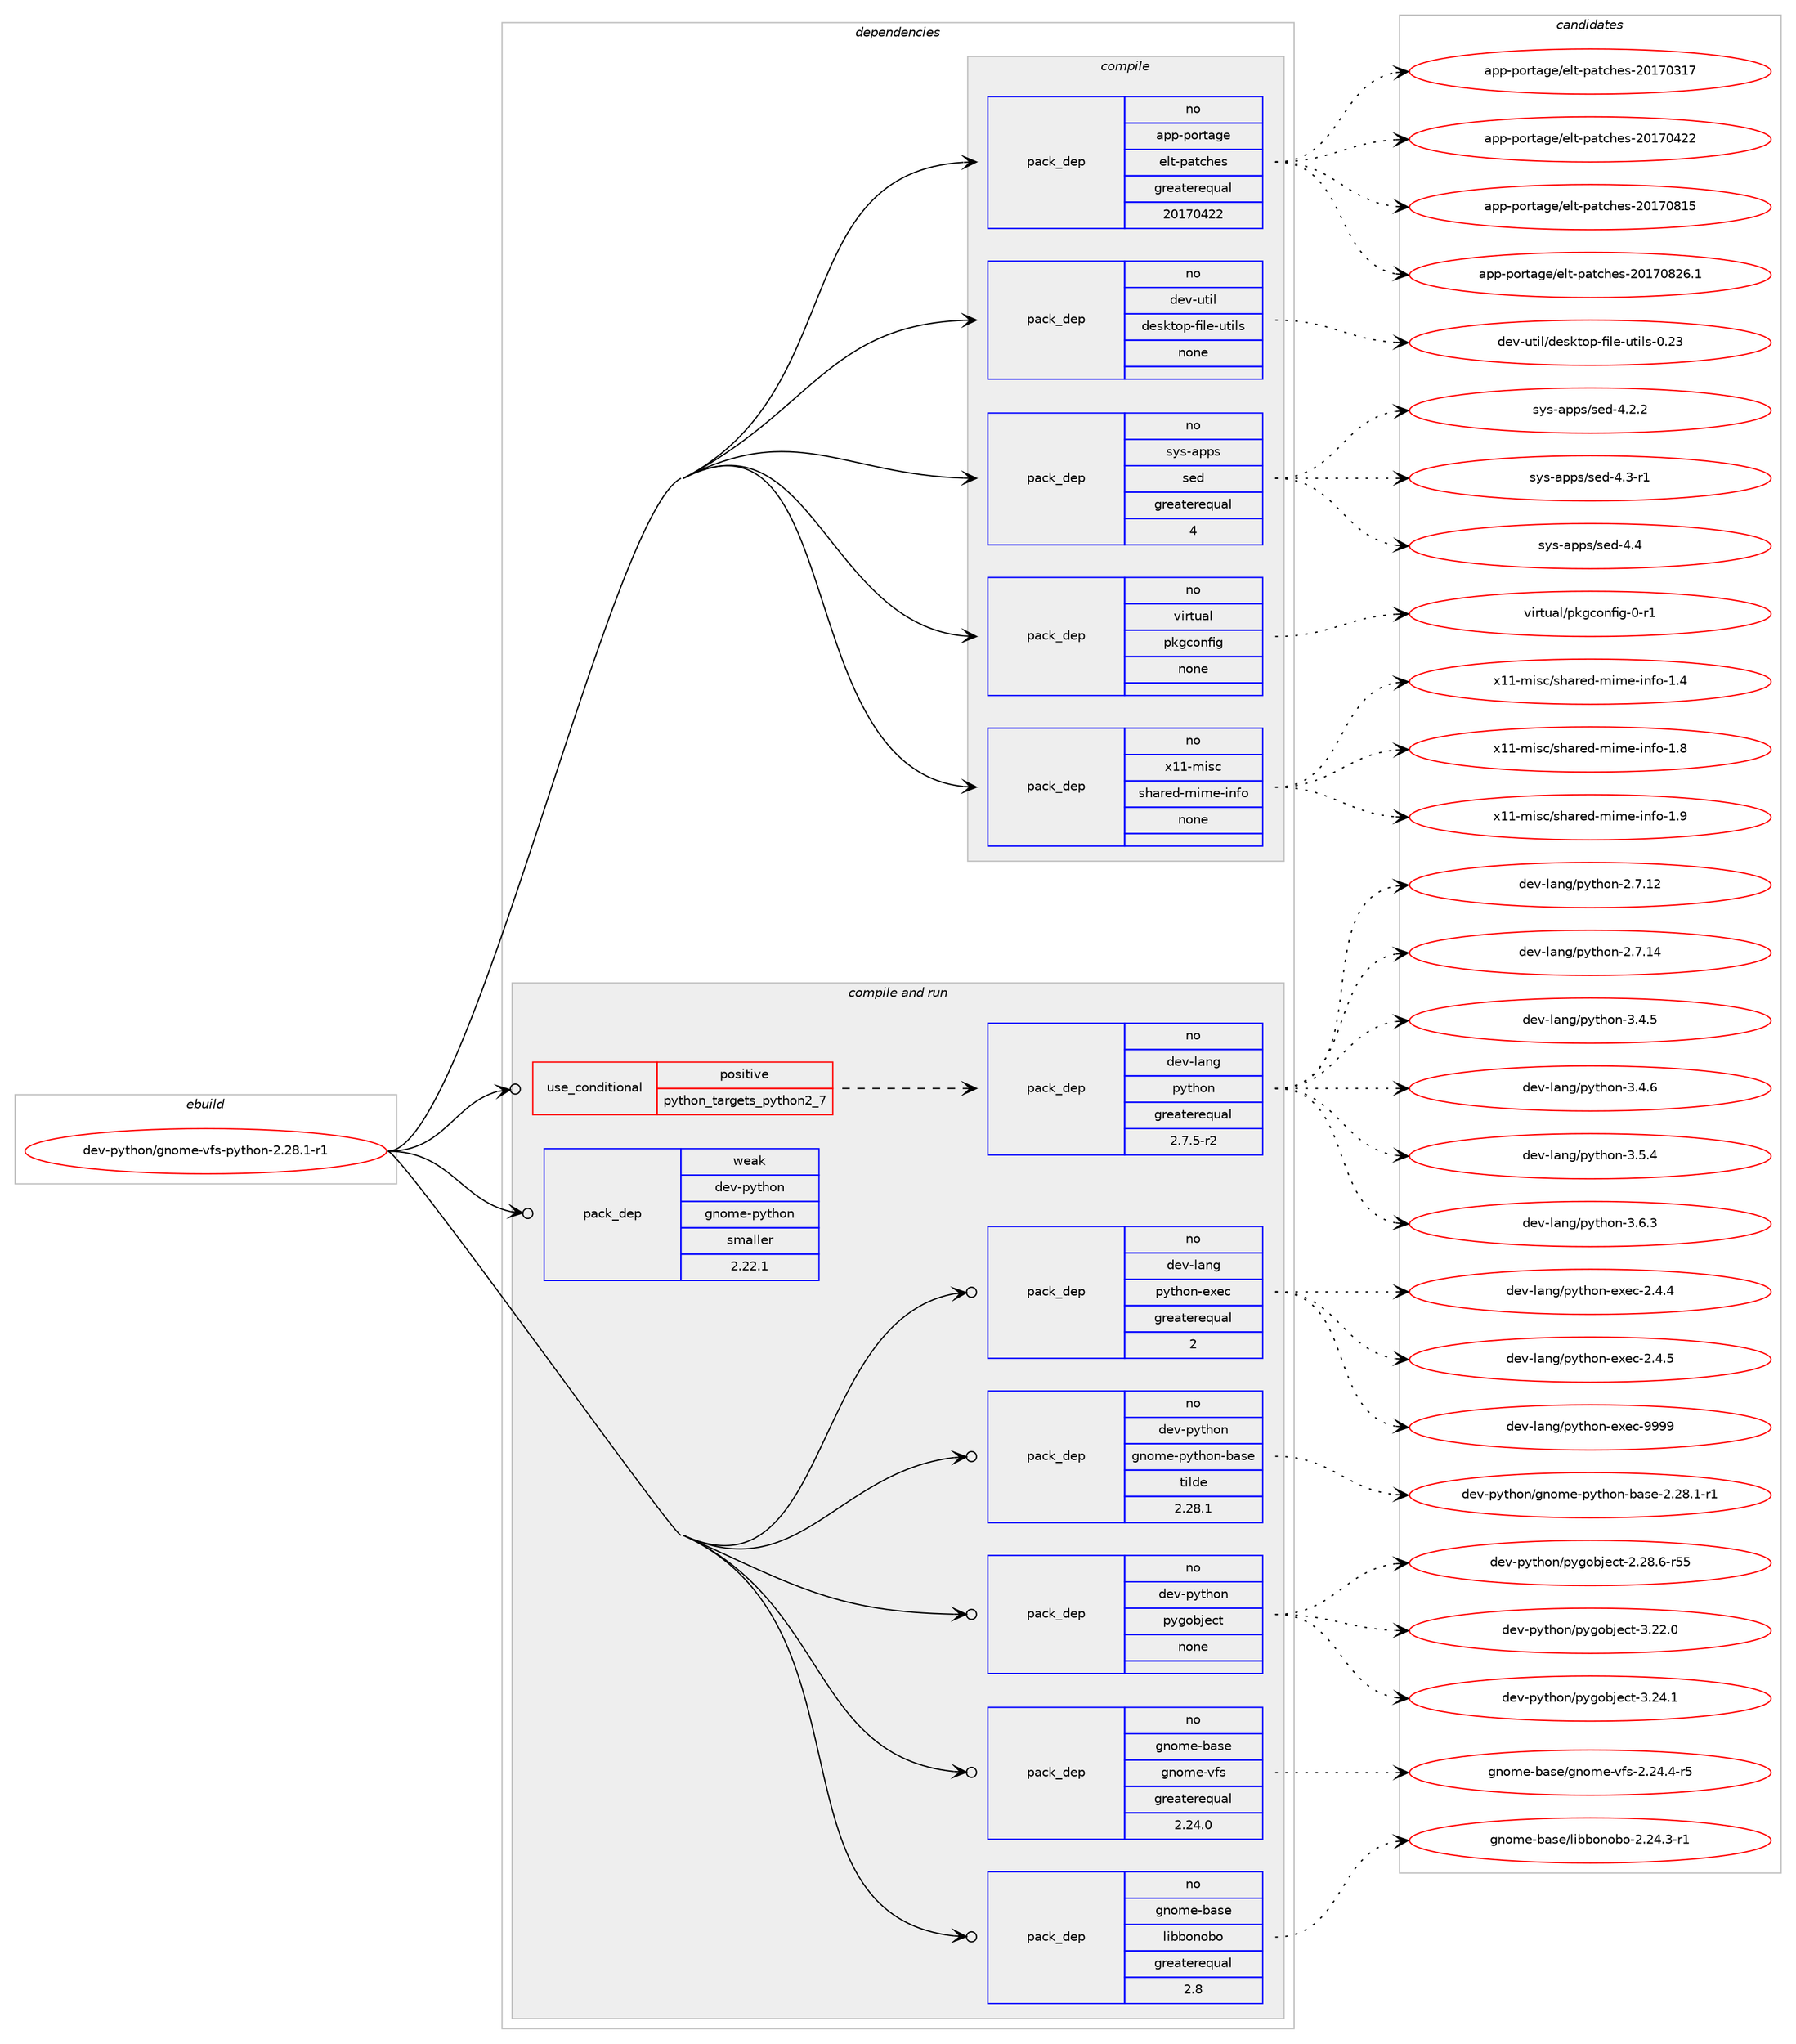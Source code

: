 digraph prolog {

# *************
# Graph options
# *************

newrank=true;
concentrate=true;
compound=true;
graph [rankdir=LR,fontname=Helvetica,fontsize=10,ranksep=1.5];#, ranksep=2.5, nodesep=0.2];
edge  [arrowhead=vee];
node  [fontname=Helvetica,fontsize=10];

# **********
# The ebuild
# **********

subgraph cluster_leftcol {
color=gray;
rank=same;
label=<<i>ebuild</i>>;
id [label="dev-python/gnome-vfs-python-2.28.1-r1", color=red, width=4, href="../dev-python/gnome-vfs-python-2.28.1-r1.svg"];
}

# ****************
# The dependencies
# ****************

subgraph cluster_midcol {
color=gray;
label=<<i>dependencies</i>>;
subgraph cluster_compile {
fillcolor="#eeeeee";
style=filled;
label=<<i>compile</i>>;
subgraph pack122146 {
dependency159365 [label=<<TABLE BORDER="0" CELLBORDER="1" CELLSPACING="0" CELLPADDING="4" WIDTH="220"><TR><TD ROWSPAN="6" CELLPADDING="30">pack_dep</TD></TR><TR><TD WIDTH="110">no</TD></TR><TR><TD>app-portage</TD></TR><TR><TD>elt-patches</TD></TR><TR><TD>greaterequal</TD></TR><TR><TD>20170422</TD></TR></TABLE>>, shape=none, color=blue];
}
id:e -> dependency159365:w [weight=20,style="solid",arrowhead="vee"];
subgraph pack122147 {
dependency159366 [label=<<TABLE BORDER="0" CELLBORDER="1" CELLSPACING="0" CELLPADDING="4" WIDTH="220"><TR><TD ROWSPAN="6" CELLPADDING="30">pack_dep</TD></TR><TR><TD WIDTH="110">no</TD></TR><TR><TD>dev-util</TD></TR><TR><TD>desktop-file-utils</TD></TR><TR><TD>none</TD></TR><TR><TD></TD></TR></TABLE>>, shape=none, color=blue];
}
id:e -> dependency159366:w [weight=20,style="solid",arrowhead="vee"];
subgraph pack122148 {
dependency159367 [label=<<TABLE BORDER="0" CELLBORDER="1" CELLSPACING="0" CELLPADDING="4" WIDTH="220"><TR><TD ROWSPAN="6" CELLPADDING="30">pack_dep</TD></TR><TR><TD WIDTH="110">no</TD></TR><TR><TD>sys-apps</TD></TR><TR><TD>sed</TD></TR><TR><TD>greaterequal</TD></TR><TR><TD>4</TD></TR></TABLE>>, shape=none, color=blue];
}
id:e -> dependency159367:w [weight=20,style="solid",arrowhead="vee"];
subgraph pack122149 {
dependency159368 [label=<<TABLE BORDER="0" CELLBORDER="1" CELLSPACING="0" CELLPADDING="4" WIDTH="220"><TR><TD ROWSPAN="6" CELLPADDING="30">pack_dep</TD></TR><TR><TD WIDTH="110">no</TD></TR><TR><TD>virtual</TD></TR><TR><TD>pkgconfig</TD></TR><TR><TD>none</TD></TR><TR><TD></TD></TR></TABLE>>, shape=none, color=blue];
}
id:e -> dependency159368:w [weight=20,style="solid",arrowhead="vee"];
subgraph pack122150 {
dependency159369 [label=<<TABLE BORDER="0" CELLBORDER="1" CELLSPACING="0" CELLPADDING="4" WIDTH="220"><TR><TD ROWSPAN="6" CELLPADDING="30">pack_dep</TD></TR><TR><TD WIDTH="110">no</TD></TR><TR><TD>x11-misc</TD></TR><TR><TD>shared-mime-info</TD></TR><TR><TD>none</TD></TR><TR><TD></TD></TR></TABLE>>, shape=none, color=blue];
}
id:e -> dependency159369:w [weight=20,style="solid",arrowhead="vee"];
}
subgraph cluster_compileandrun {
fillcolor="#eeeeee";
style=filled;
label=<<i>compile and run</i>>;
subgraph cond33372 {
dependency159370 [label=<<TABLE BORDER="0" CELLBORDER="1" CELLSPACING="0" CELLPADDING="4"><TR><TD ROWSPAN="3" CELLPADDING="10">use_conditional</TD></TR><TR><TD>positive</TD></TR><TR><TD>python_targets_python2_7</TD></TR></TABLE>>, shape=none, color=red];
subgraph pack122151 {
dependency159371 [label=<<TABLE BORDER="0" CELLBORDER="1" CELLSPACING="0" CELLPADDING="4" WIDTH="220"><TR><TD ROWSPAN="6" CELLPADDING="30">pack_dep</TD></TR><TR><TD WIDTH="110">no</TD></TR><TR><TD>dev-lang</TD></TR><TR><TD>python</TD></TR><TR><TD>greaterequal</TD></TR><TR><TD>2.7.5-r2</TD></TR></TABLE>>, shape=none, color=blue];
}
dependency159370:e -> dependency159371:w [weight=20,style="dashed",arrowhead="vee"];
}
id:e -> dependency159370:w [weight=20,style="solid",arrowhead="odotvee"];
subgraph pack122152 {
dependency159372 [label=<<TABLE BORDER="0" CELLBORDER="1" CELLSPACING="0" CELLPADDING="4" WIDTH="220"><TR><TD ROWSPAN="6" CELLPADDING="30">pack_dep</TD></TR><TR><TD WIDTH="110">no</TD></TR><TR><TD>dev-lang</TD></TR><TR><TD>python-exec</TD></TR><TR><TD>greaterequal</TD></TR><TR><TD>2</TD></TR></TABLE>>, shape=none, color=blue];
}
id:e -> dependency159372:w [weight=20,style="solid",arrowhead="odotvee"];
subgraph pack122153 {
dependency159373 [label=<<TABLE BORDER="0" CELLBORDER="1" CELLSPACING="0" CELLPADDING="4" WIDTH="220"><TR><TD ROWSPAN="6" CELLPADDING="30">pack_dep</TD></TR><TR><TD WIDTH="110">no</TD></TR><TR><TD>dev-python</TD></TR><TR><TD>gnome-python-base</TD></TR><TR><TD>tilde</TD></TR><TR><TD>2.28.1</TD></TR></TABLE>>, shape=none, color=blue];
}
id:e -> dependency159373:w [weight=20,style="solid",arrowhead="odotvee"];
subgraph pack122154 {
dependency159374 [label=<<TABLE BORDER="0" CELLBORDER="1" CELLSPACING="0" CELLPADDING="4" WIDTH="220"><TR><TD ROWSPAN="6" CELLPADDING="30">pack_dep</TD></TR><TR><TD WIDTH="110">no</TD></TR><TR><TD>dev-python</TD></TR><TR><TD>pygobject</TD></TR><TR><TD>none</TD></TR><TR><TD></TD></TR></TABLE>>, shape=none, color=blue];
}
id:e -> dependency159374:w [weight=20,style="solid",arrowhead="odotvee"];
subgraph pack122155 {
dependency159375 [label=<<TABLE BORDER="0" CELLBORDER="1" CELLSPACING="0" CELLPADDING="4" WIDTH="220"><TR><TD ROWSPAN="6" CELLPADDING="30">pack_dep</TD></TR><TR><TD WIDTH="110">no</TD></TR><TR><TD>gnome-base</TD></TR><TR><TD>gnome-vfs</TD></TR><TR><TD>greaterequal</TD></TR><TR><TD>2.24.0</TD></TR></TABLE>>, shape=none, color=blue];
}
id:e -> dependency159375:w [weight=20,style="solid",arrowhead="odotvee"];
subgraph pack122156 {
dependency159376 [label=<<TABLE BORDER="0" CELLBORDER="1" CELLSPACING="0" CELLPADDING="4" WIDTH="220"><TR><TD ROWSPAN="6" CELLPADDING="30">pack_dep</TD></TR><TR><TD WIDTH="110">no</TD></TR><TR><TD>gnome-base</TD></TR><TR><TD>libbonobo</TD></TR><TR><TD>greaterequal</TD></TR><TR><TD>2.8</TD></TR></TABLE>>, shape=none, color=blue];
}
id:e -> dependency159376:w [weight=20,style="solid",arrowhead="odotvee"];
subgraph pack122157 {
dependency159377 [label=<<TABLE BORDER="0" CELLBORDER="1" CELLSPACING="0" CELLPADDING="4" WIDTH="220"><TR><TD ROWSPAN="6" CELLPADDING="30">pack_dep</TD></TR><TR><TD WIDTH="110">weak</TD></TR><TR><TD>dev-python</TD></TR><TR><TD>gnome-python</TD></TR><TR><TD>smaller</TD></TR><TR><TD>2.22.1</TD></TR></TABLE>>, shape=none, color=blue];
}
id:e -> dependency159377:w [weight=20,style="solid",arrowhead="odotvee"];
}
subgraph cluster_run {
fillcolor="#eeeeee";
style=filled;
label=<<i>run</i>>;
}
}

# **************
# The candidates
# **************

subgraph cluster_choices {
rank=same;
color=gray;
label=<<i>candidates</i>>;

subgraph choice122146 {
color=black;
nodesep=1;
choice97112112451121111141169710310147101108116451129711699104101115455048495548514955 [label="app-portage/elt-patches-20170317", color=red, width=4,href="../app-portage/elt-patches-20170317.svg"];
choice97112112451121111141169710310147101108116451129711699104101115455048495548525050 [label="app-portage/elt-patches-20170422", color=red, width=4,href="../app-portage/elt-patches-20170422.svg"];
choice97112112451121111141169710310147101108116451129711699104101115455048495548564953 [label="app-portage/elt-patches-20170815", color=red, width=4,href="../app-portage/elt-patches-20170815.svg"];
choice971121124511211111411697103101471011081164511297116991041011154550484955485650544649 [label="app-portage/elt-patches-20170826.1", color=red, width=4,href="../app-portage/elt-patches-20170826.1.svg"];
dependency159365:e -> choice97112112451121111141169710310147101108116451129711699104101115455048495548514955:w [style=dotted,weight="100"];
dependency159365:e -> choice97112112451121111141169710310147101108116451129711699104101115455048495548525050:w [style=dotted,weight="100"];
dependency159365:e -> choice97112112451121111141169710310147101108116451129711699104101115455048495548564953:w [style=dotted,weight="100"];
dependency159365:e -> choice971121124511211111411697103101471011081164511297116991041011154550484955485650544649:w [style=dotted,weight="100"];
}
subgraph choice122147 {
color=black;
nodesep=1;
choice100101118451171161051084710010111510711611111245102105108101451171161051081154548465051 [label="dev-util/desktop-file-utils-0.23", color=red, width=4,href="../dev-util/desktop-file-utils-0.23.svg"];
dependency159366:e -> choice100101118451171161051084710010111510711611111245102105108101451171161051081154548465051:w [style=dotted,weight="100"];
}
subgraph choice122148 {
color=black;
nodesep=1;
choice115121115459711211211547115101100455246504650 [label="sys-apps/sed-4.2.2", color=red, width=4,href="../sys-apps/sed-4.2.2.svg"];
choice115121115459711211211547115101100455246514511449 [label="sys-apps/sed-4.3-r1", color=red, width=4,href="../sys-apps/sed-4.3-r1.svg"];
choice11512111545971121121154711510110045524652 [label="sys-apps/sed-4.4", color=red, width=4,href="../sys-apps/sed-4.4.svg"];
dependency159367:e -> choice115121115459711211211547115101100455246504650:w [style=dotted,weight="100"];
dependency159367:e -> choice115121115459711211211547115101100455246514511449:w [style=dotted,weight="100"];
dependency159367:e -> choice11512111545971121121154711510110045524652:w [style=dotted,weight="100"];
}
subgraph choice122149 {
color=black;
nodesep=1;
choice11810511411611797108471121071039911111010210510345484511449 [label="virtual/pkgconfig-0-r1", color=red, width=4,href="../virtual/pkgconfig-0-r1.svg"];
dependency159368:e -> choice11810511411611797108471121071039911111010210510345484511449:w [style=dotted,weight="100"];
}
subgraph choice122150 {
color=black;
nodesep=1;
choice120494945109105115994711510497114101100451091051091014510511010211145494652 [label="x11-misc/shared-mime-info-1.4", color=red, width=4,href="../x11-misc/shared-mime-info-1.4.svg"];
choice120494945109105115994711510497114101100451091051091014510511010211145494656 [label="x11-misc/shared-mime-info-1.8", color=red, width=4,href="../x11-misc/shared-mime-info-1.8.svg"];
choice120494945109105115994711510497114101100451091051091014510511010211145494657 [label="x11-misc/shared-mime-info-1.9", color=red, width=4,href="../x11-misc/shared-mime-info-1.9.svg"];
dependency159369:e -> choice120494945109105115994711510497114101100451091051091014510511010211145494652:w [style=dotted,weight="100"];
dependency159369:e -> choice120494945109105115994711510497114101100451091051091014510511010211145494656:w [style=dotted,weight="100"];
dependency159369:e -> choice120494945109105115994711510497114101100451091051091014510511010211145494657:w [style=dotted,weight="100"];
}
subgraph choice122151 {
color=black;
nodesep=1;
choice10010111845108971101034711212111610411111045504655464950 [label="dev-lang/python-2.7.12", color=red, width=4,href="../dev-lang/python-2.7.12.svg"];
choice10010111845108971101034711212111610411111045504655464952 [label="dev-lang/python-2.7.14", color=red, width=4,href="../dev-lang/python-2.7.14.svg"];
choice100101118451089711010347112121116104111110455146524653 [label="dev-lang/python-3.4.5", color=red, width=4,href="../dev-lang/python-3.4.5.svg"];
choice100101118451089711010347112121116104111110455146524654 [label="dev-lang/python-3.4.6", color=red, width=4,href="../dev-lang/python-3.4.6.svg"];
choice100101118451089711010347112121116104111110455146534652 [label="dev-lang/python-3.5.4", color=red, width=4,href="../dev-lang/python-3.5.4.svg"];
choice100101118451089711010347112121116104111110455146544651 [label="dev-lang/python-3.6.3", color=red, width=4,href="../dev-lang/python-3.6.3.svg"];
dependency159371:e -> choice10010111845108971101034711212111610411111045504655464950:w [style=dotted,weight="100"];
dependency159371:e -> choice10010111845108971101034711212111610411111045504655464952:w [style=dotted,weight="100"];
dependency159371:e -> choice100101118451089711010347112121116104111110455146524653:w [style=dotted,weight="100"];
dependency159371:e -> choice100101118451089711010347112121116104111110455146524654:w [style=dotted,weight="100"];
dependency159371:e -> choice100101118451089711010347112121116104111110455146534652:w [style=dotted,weight="100"];
dependency159371:e -> choice100101118451089711010347112121116104111110455146544651:w [style=dotted,weight="100"];
}
subgraph choice122152 {
color=black;
nodesep=1;
choice1001011184510897110103471121211161041111104510112010199455046524652 [label="dev-lang/python-exec-2.4.4", color=red, width=4,href="../dev-lang/python-exec-2.4.4.svg"];
choice1001011184510897110103471121211161041111104510112010199455046524653 [label="dev-lang/python-exec-2.4.5", color=red, width=4,href="../dev-lang/python-exec-2.4.5.svg"];
choice10010111845108971101034711212111610411111045101120101994557575757 [label="dev-lang/python-exec-9999", color=red, width=4,href="../dev-lang/python-exec-9999.svg"];
dependency159372:e -> choice1001011184510897110103471121211161041111104510112010199455046524652:w [style=dotted,weight="100"];
dependency159372:e -> choice1001011184510897110103471121211161041111104510112010199455046524653:w [style=dotted,weight="100"];
dependency159372:e -> choice10010111845108971101034711212111610411111045101120101994557575757:w [style=dotted,weight="100"];
}
subgraph choice122153 {
color=black;
nodesep=1;
choice100101118451121211161041111104710311011110910145112121116104111110459897115101455046505646494511449 [label="dev-python/gnome-python-base-2.28.1-r1", color=red, width=4,href="../dev-python/gnome-python-base-2.28.1-r1.svg"];
dependency159373:e -> choice100101118451121211161041111104710311011110910145112121116104111110459897115101455046505646494511449:w [style=dotted,weight="100"];
}
subgraph choice122154 {
color=black;
nodesep=1;
choice1001011184511212111610411111047112121103111981061019911645504650564654451145353 [label="dev-python/pygobject-2.28.6-r55", color=red, width=4,href="../dev-python/pygobject-2.28.6-r55.svg"];
choice1001011184511212111610411111047112121103111981061019911645514650504648 [label="dev-python/pygobject-3.22.0", color=red, width=4,href="../dev-python/pygobject-3.22.0.svg"];
choice1001011184511212111610411111047112121103111981061019911645514650524649 [label="dev-python/pygobject-3.24.1", color=red, width=4,href="../dev-python/pygobject-3.24.1.svg"];
dependency159374:e -> choice1001011184511212111610411111047112121103111981061019911645504650564654451145353:w [style=dotted,weight="100"];
dependency159374:e -> choice1001011184511212111610411111047112121103111981061019911645514650504648:w [style=dotted,weight="100"];
dependency159374:e -> choice1001011184511212111610411111047112121103111981061019911645514650524649:w [style=dotted,weight="100"];
}
subgraph choice122155 {
color=black;
nodesep=1;
choice1031101111091014598971151014710311011110910145118102115455046505246524511453 [label="gnome-base/gnome-vfs-2.24.4-r5", color=red, width=4,href="../gnome-base/gnome-vfs-2.24.4-r5.svg"];
dependency159375:e -> choice1031101111091014598971151014710311011110910145118102115455046505246524511453:w [style=dotted,weight="100"];
}
subgraph choice122156 {
color=black;
nodesep=1;
choice10311011110910145989711510147108105989811111011198111455046505246514511449 [label="gnome-base/libbonobo-2.24.3-r1", color=red, width=4,href="../gnome-base/libbonobo-2.24.3-r1.svg"];
dependency159376:e -> choice10311011110910145989711510147108105989811111011198111455046505246514511449:w [style=dotted,weight="100"];
}
subgraph choice122157 {
color=black;
nodesep=1;
}
}

}
